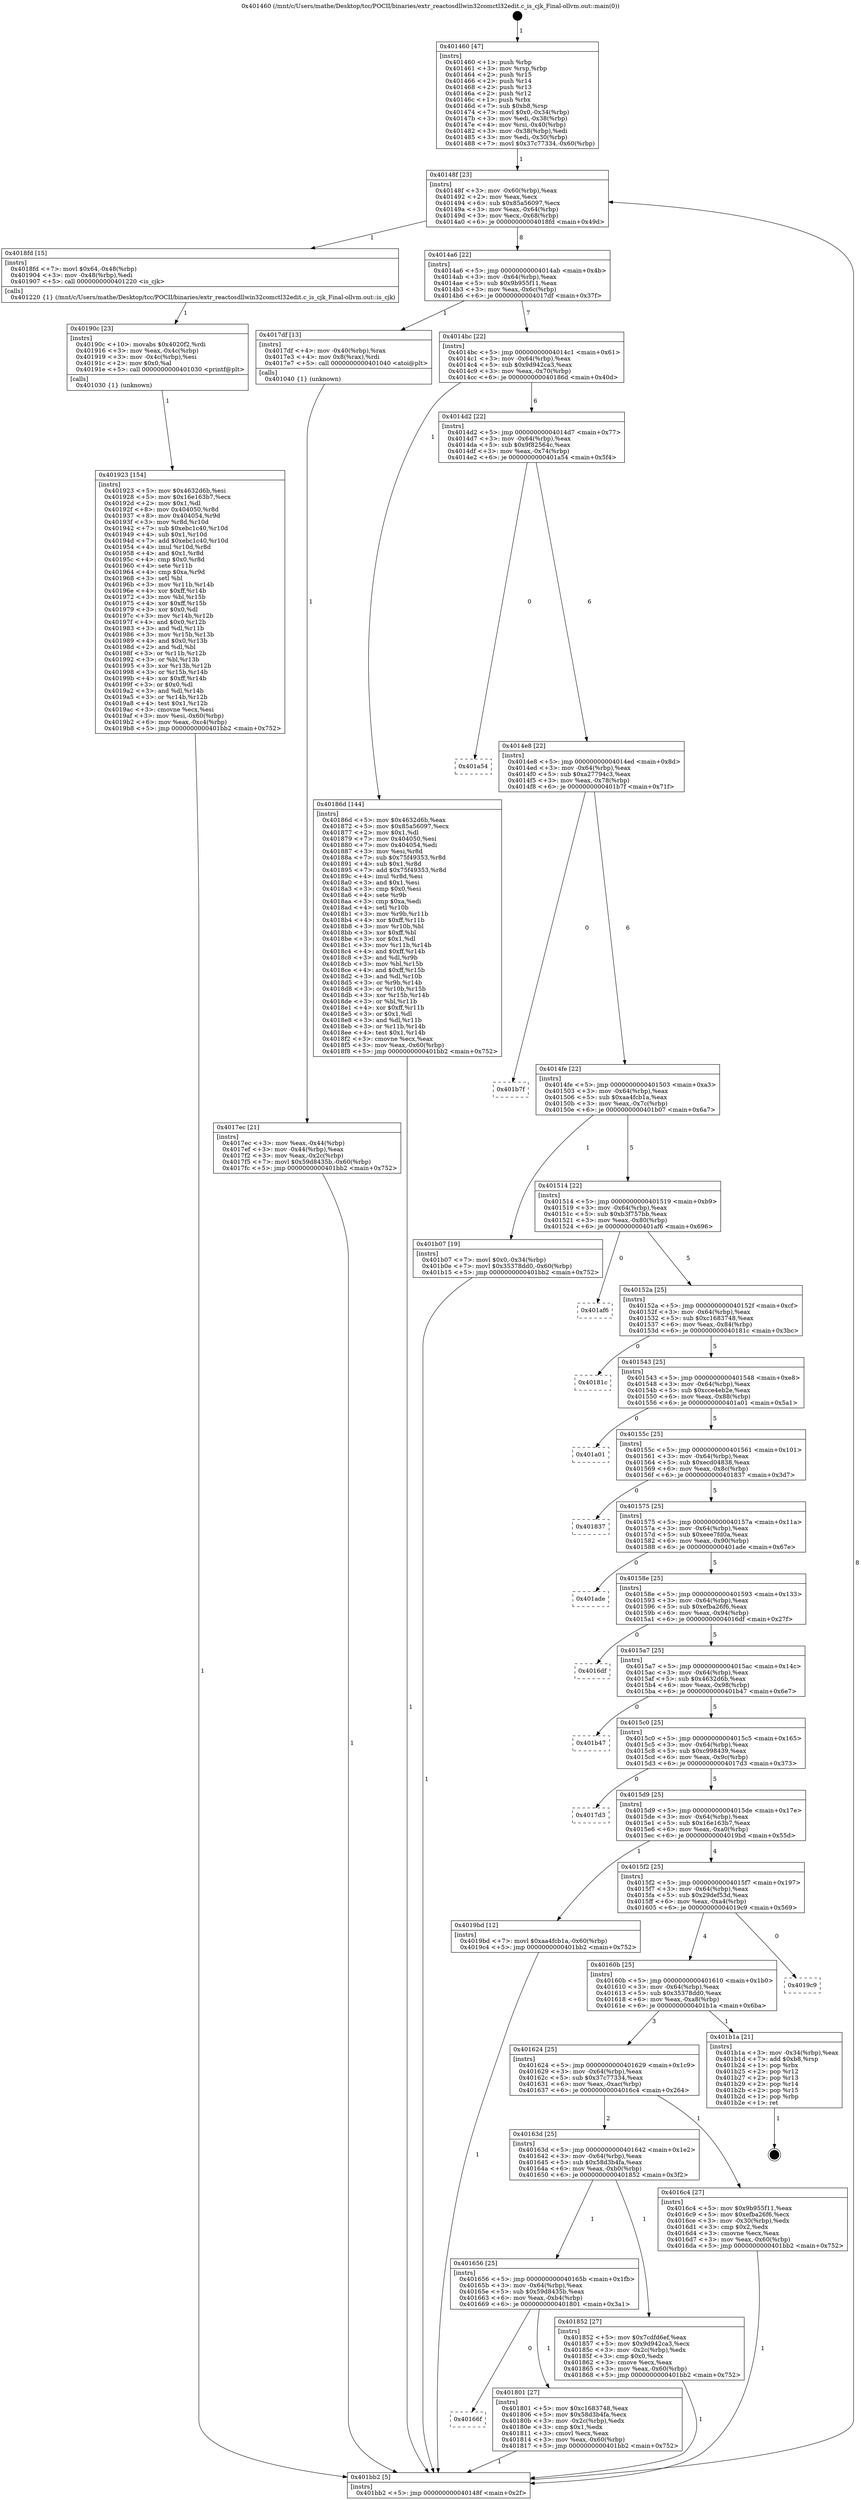 digraph "0x401460" {
  label = "0x401460 (/mnt/c/Users/mathe/Desktop/tcc/POCII/binaries/extr_reactosdllwin32comctl32edit.c_is_cjk_Final-ollvm.out::main(0))"
  labelloc = "t"
  node[shape=record]

  Entry [label="",width=0.3,height=0.3,shape=circle,fillcolor=black,style=filled]
  "0x40148f" [label="{
     0x40148f [23]\l
     | [instrs]\l
     &nbsp;&nbsp;0x40148f \<+3\>: mov -0x60(%rbp),%eax\l
     &nbsp;&nbsp;0x401492 \<+2\>: mov %eax,%ecx\l
     &nbsp;&nbsp;0x401494 \<+6\>: sub $0x85a56097,%ecx\l
     &nbsp;&nbsp;0x40149a \<+3\>: mov %eax,-0x64(%rbp)\l
     &nbsp;&nbsp;0x40149d \<+3\>: mov %ecx,-0x68(%rbp)\l
     &nbsp;&nbsp;0x4014a0 \<+6\>: je 00000000004018fd \<main+0x49d\>\l
  }"]
  "0x4018fd" [label="{
     0x4018fd [15]\l
     | [instrs]\l
     &nbsp;&nbsp;0x4018fd \<+7\>: movl $0x64,-0x48(%rbp)\l
     &nbsp;&nbsp;0x401904 \<+3\>: mov -0x48(%rbp),%edi\l
     &nbsp;&nbsp;0x401907 \<+5\>: call 0000000000401220 \<is_cjk\>\l
     | [calls]\l
     &nbsp;&nbsp;0x401220 \{1\} (/mnt/c/Users/mathe/Desktop/tcc/POCII/binaries/extr_reactosdllwin32comctl32edit.c_is_cjk_Final-ollvm.out::is_cjk)\l
  }"]
  "0x4014a6" [label="{
     0x4014a6 [22]\l
     | [instrs]\l
     &nbsp;&nbsp;0x4014a6 \<+5\>: jmp 00000000004014ab \<main+0x4b\>\l
     &nbsp;&nbsp;0x4014ab \<+3\>: mov -0x64(%rbp),%eax\l
     &nbsp;&nbsp;0x4014ae \<+5\>: sub $0x9b955f11,%eax\l
     &nbsp;&nbsp;0x4014b3 \<+3\>: mov %eax,-0x6c(%rbp)\l
     &nbsp;&nbsp;0x4014b6 \<+6\>: je 00000000004017df \<main+0x37f\>\l
  }"]
  Exit [label="",width=0.3,height=0.3,shape=circle,fillcolor=black,style=filled,peripheries=2]
  "0x4017df" [label="{
     0x4017df [13]\l
     | [instrs]\l
     &nbsp;&nbsp;0x4017df \<+4\>: mov -0x40(%rbp),%rax\l
     &nbsp;&nbsp;0x4017e3 \<+4\>: mov 0x8(%rax),%rdi\l
     &nbsp;&nbsp;0x4017e7 \<+5\>: call 0000000000401040 \<atoi@plt\>\l
     | [calls]\l
     &nbsp;&nbsp;0x401040 \{1\} (unknown)\l
  }"]
  "0x4014bc" [label="{
     0x4014bc [22]\l
     | [instrs]\l
     &nbsp;&nbsp;0x4014bc \<+5\>: jmp 00000000004014c1 \<main+0x61\>\l
     &nbsp;&nbsp;0x4014c1 \<+3\>: mov -0x64(%rbp),%eax\l
     &nbsp;&nbsp;0x4014c4 \<+5\>: sub $0x9d942ca3,%eax\l
     &nbsp;&nbsp;0x4014c9 \<+3\>: mov %eax,-0x70(%rbp)\l
     &nbsp;&nbsp;0x4014cc \<+6\>: je 000000000040186d \<main+0x40d\>\l
  }"]
  "0x401923" [label="{
     0x401923 [154]\l
     | [instrs]\l
     &nbsp;&nbsp;0x401923 \<+5\>: mov $0x4632d6b,%esi\l
     &nbsp;&nbsp;0x401928 \<+5\>: mov $0x16e163b7,%ecx\l
     &nbsp;&nbsp;0x40192d \<+2\>: mov $0x1,%dl\l
     &nbsp;&nbsp;0x40192f \<+8\>: mov 0x404050,%r8d\l
     &nbsp;&nbsp;0x401937 \<+8\>: mov 0x404054,%r9d\l
     &nbsp;&nbsp;0x40193f \<+3\>: mov %r8d,%r10d\l
     &nbsp;&nbsp;0x401942 \<+7\>: sub $0xebc1c40,%r10d\l
     &nbsp;&nbsp;0x401949 \<+4\>: sub $0x1,%r10d\l
     &nbsp;&nbsp;0x40194d \<+7\>: add $0xebc1c40,%r10d\l
     &nbsp;&nbsp;0x401954 \<+4\>: imul %r10d,%r8d\l
     &nbsp;&nbsp;0x401958 \<+4\>: and $0x1,%r8d\l
     &nbsp;&nbsp;0x40195c \<+4\>: cmp $0x0,%r8d\l
     &nbsp;&nbsp;0x401960 \<+4\>: sete %r11b\l
     &nbsp;&nbsp;0x401964 \<+4\>: cmp $0xa,%r9d\l
     &nbsp;&nbsp;0x401968 \<+3\>: setl %bl\l
     &nbsp;&nbsp;0x40196b \<+3\>: mov %r11b,%r14b\l
     &nbsp;&nbsp;0x40196e \<+4\>: xor $0xff,%r14b\l
     &nbsp;&nbsp;0x401972 \<+3\>: mov %bl,%r15b\l
     &nbsp;&nbsp;0x401975 \<+4\>: xor $0xff,%r15b\l
     &nbsp;&nbsp;0x401979 \<+3\>: xor $0x0,%dl\l
     &nbsp;&nbsp;0x40197c \<+3\>: mov %r14b,%r12b\l
     &nbsp;&nbsp;0x40197f \<+4\>: and $0x0,%r12b\l
     &nbsp;&nbsp;0x401983 \<+3\>: and %dl,%r11b\l
     &nbsp;&nbsp;0x401986 \<+3\>: mov %r15b,%r13b\l
     &nbsp;&nbsp;0x401989 \<+4\>: and $0x0,%r13b\l
     &nbsp;&nbsp;0x40198d \<+2\>: and %dl,%bl\l
     &nbsp;&nbsp;0x40198f \<+3\>: or %r11b,%r12b\l
     &nbsp;&nbsp;0x401992 \<+3\>: or %bl,%r13b\l
     &nbsp;&nbsp;0x401995 \<+3\>: xor %r13b,%r12b\l
     &nbsp;&nbsp;0x401998 \<+3\>: or %r15b,%r14b\l
     &nbsp;&nbsp;0x40199b \<+4\>: xor $0xff,%r14b\l
     &nbsp;&nbsp;0x40199f \<+3\>: or $0x0,%dl\l
     &nbsp;&nbsp;0x4019a2 \<+3\>: and %dl,%r14b\l
     &nbsp;&nbsp;0x4019a5 \<+3\>: or %r14b,%r12b\l
     &nbsp;&nbsp;0x4019a8 \<+4\>: test $0x1,%r12b\l
     &nbsp;&nbsp;0x4019ac \<+3\>: cmovne %ecx,%esi\l
     &nbsp;&nbsp;0x4019af \<+3\>: mov %esi,-0x60(%rbp)\l
     &nbsp;&nbsp;0x4019b2 \<+6\>: mov %eax,-0xc4(%rbp)\l
     &nbsp;&nbsp;0x4019b8 \<+5\>: jmp 0000000000401bb2 \<main+0x752\>\l
  }"]
  "0x40186d" [label="{
     0x40186d [144]\l
     | [instrs]\l
     &nbsp;&nbsp;0x40186d \<+5\>: mov $0x4632d6b,%eax\l
     &nbsp;&nbsp;0x401872 \<+5\>: mov $0x85a56097,%ecx\l
     &nbsp;&nbsp;0x401877 \<+2\>: mov $0x1,%dl\l
     &nbsp;&nbsp;0x401879 \<+7\>: mov 0x404050,%esi\l
     &nbsp;&nbsp;0x401880 \<+7\>: mov 0x404054,%edi\l
     &nbsp;&nbsp;0x401887 \<+3\>: mov %esi,%r8d\l
     &nbsp;&nbsp;0x40188a \<+7\>: sub $0x75f49353,%r8d\l
     &nbsp;&nbsp;0x401891 \<+4\>: sub $0x1,%r8d\l
     &nbsp;&nbsp;0x401895 \<+7\>: add $0x75f49353,%r8d\l
     &nbsp;&nbsp;0x40189c \<+4\>: imul %r8d,%esi\l
     &nbsp;&nbsp;0x4018a0 \<+3\>: and $0x1,%esi\l
     &nbsp;&nbsp;0x4018a3 \<+3\>: cmp $0x0,%esi\l
     &nbsp;&nbsp;0x4018a6 \<+4\>: sete %r9b\l
     &nbsp;&nbsp;0x4018aa \<+3\>: cmp $0xa,%edi\l
     &nbsp;&nbsp;0x4018ad \<+4\>: setl %r10b\l
     &nbsp;&nbsp;0x4018b1 \<+3\>: mov %r9b,%r11b\l
     &nbsp;&nbsp;0x4018b4 \<+4\>: xor $0xff,%r11b\l
     &nbsp;&nbsp;0x4018b8 \<+3\>: mov %r10b,%bl\l
     &nbsp;&nbsp;0x4018bb \<+3\>: xor $0xff,%bl\l
     &nbsp;&nbsp;0x4018be \<+3\>: xor $0x1,%dl\l
     &nbsp;&nbsp;0x4018c1 \<+3\>: mov %r11b,%r14b\l
     &nbsp;&nbsp;0x4018c4 \<+4\>: and $0xff,%r14b\l
     &nbsp;&nbsp;0x4018c8 \<+3\>: and %dl,%r9b\l
     &nbsp;&nbsp;0x4018cb \<+3\>: mov %bl,%r15b\l
     &nbsp;&nbsp;0x4018ce \<+4\>: and $0xff,%r15b\l
     &nbsp;&nbsp;0x4018d2 \<+3\>: and %dl,%r10b\l
     &nbsp;&nbsp;0x4018d5 \<+3\>: or %r9b,%r14b\l
     &nbsp;&nbsp;0x4018d8 \<+3\>: or %r10b,%r15b\l
     &nbsp;&nbsp;0x4018db \<+3\>: xor %r15b,%r14b\l
     &nbsp;&nbsp;0x4018de \<+3\>: or %bl,%r11b\l
     &nbsp;&nbsp;0x4018e1 \<+4\>: xor $0xff,%r11b\l
     &nbsp;&nbsp;0x4018e5 \<+3\>: or $0x1,%dl\l
     &nbsp;&nbsp;0x4018e8 \<+3\>: and %dl,%r11b\l
     &nbsp;&nbsp;0x4018eb \<+3\>: or %r11b,%r14b\l
     &nbsp;&nbsp;0x4018ee \<+4\>: test $0x1,%r14b\l
     &nbsp;&nbsp;0x4018f2 \<+3\>: cmovne %ecx,%eax\l
     &nbsp;&nbsp;0x4018f5 \<+3\>: mov %eax,-0x60(%rbp)\l
     &nbsp;&nbsp;0x4018f8 \<+5\>: jmp 0000000000401bb2 \<main+0x752\>\l
  }"]
  "0x4014d2" [label="{
     0x4014d2 [22]\l
     | [instrs]\l
     &nbsp;&nbsp;0x4014d2 \<+5\>: jmp 00000000004014d7 \<main+0x77\>\l
     &nbsp;&nbsp;0x4014d7 \<+3\>: mov -0x64(%rbp),%eax\l
     &nbsp;&nbsp;0x4014da \<+5\>: sub $0x9f82564c,%eax\l
     &nbsp;&nbsp;0x4014df \<+3\>: mov %eax,-0x74(%rbp)\l
     &nbsp;&nbsp;0x4014e2 \<+6\>: je 0000000000401a54 \<main+0x5f4\>\l
  }"]
  "0x40190c" [label="{
     0x40190c [23]\l
     | [instrs]\l
     &nbsp;&nbsp;0x40190c \<+10\>: movabs $0x4020f2,%rdi\l
     &nbsp;&nbsp;0x401916 \<+3\>: mov %eax,-0x4c(%rbp)\l
     &nbsp;&nbsp;0x401919 \<+3\>: mov -0x4c(%rbp),%esi\l
     &nbsp;&nbsp;0x40191c \<+2\>: mov $0x0,%al\l
     &nbsp;&nbsp;0x40191e \<+5\>: call 0000000000401030 \<printf@plt\>\l
     | [calls]\l
     &nbsp;&nbsp;0x401030 \{1\} (unknown)\l
  }"]
  "0x401a54" [label="{
     0x401a54\l
  }", style=dashed]
  "0x4014e8" [label="{
     0x4014e8 [22]\l
     | [instrs]\l
     &nbsp;&nbsp;0x4014e8 \<+5\>: jmp 00000000004014ed \<main+0x8d\>\l
     &nbsp;&nbsp;0x4014ed \<+3\>: mov -0x64(%rbp),%eax\l
     &nbsp;&nbsp;0x4014f0 \<+5\>: sub $0xa27794c3,%eax\l
     &nbsp;&nbsp;0x4014f5 \<+3\>: mov %eax,-0x78(%rbp)\l
     &nbsp;&nbsp;0x4014f8 \<+6\>: je 0000000000401b7f \<main+0x71f\>\l
  }"]
  "0x40166f" [label="{
     0x40166f\l
  }", style=dashed]
  "0x401b7f" [label="{
     0x401b7f\l
  }", style=dashed]
  "0x4014fe" [label="{
     0x4014fe [22]\l
     | [instrs]\l
     &nbsp;&nbsp;0x4014fe \<+5\>: jmp 0000000000401503 \<main+0xa3\>\l
     &nbsp;&nbsp;0x401503 \<+3\>: mov -0x64(%rbp),%eax\l
     &nbsp;&nbsp;0x401506 \<+5\>: sub $0xaa4fcb1a,%eax\l
     &nbsp;&nbsp;0x40150b \<+3\>: mov %eax,-0x7c(%rbp)\l
     &nbsp;&nbsp;0x40150e \<+6\>: je 0000000000401b07 \<main+0x6a7\>\l
  }"]
  "0x401801" [label="{
     0x401801 [27]\l
     | [instrs]\l
     &nbsp;&nbsp;0x401801 \<+5\>: mov $0xc1683748,%eax\l
     &nbsp;&nbsp;0x401806 \<+5\>: mov $0x58d3b4fa,%ecx\l
     &nbsp;&nbsp;0x40180b \<+3\>: mov -0x2c(%rbp),%edx\l
     &nbsp;&nbsp;0x40180e \<+3\>: cmp $0x1,%edx\l
     &nbsp;&nbsp;0x401811 \<+3\>: cmovl %ecx,%eax\l
     &nbsp;&nbsp;0x401814 \<+3\>: mov %eax,-0x60(%rbp)\l
     &nbsp;&nbsp;0x401817 \<+5\>: jmp 0000000000401bb2 \<main+0x752\>\l
  }"]
  "0x401b07" [label="{
     0x401b07 [19]\l
     | [instrs]\l
     &nbsp;&nbsp;0x401b07 \<+7\>: movl $0x0,-0x34(%rbp)\l
     &nbsp;&nbsp;0x401b0e \<+7\>: movl $0x35378dd0,-0x60(%rbp)\l
     &nbsp;&nbsp;0x401b15 \<+5\>: jmp 0000000000401bb2 \<main+0x752\>\l
  }"]
  "0x401514" [label="{
     0x401514 [22]\l
     | [instrs]\l
     &nbsp;&nbsp;0x401514 \<+5\>: jmp 0000000000401519 \<main+0xb9\>\l
     &nbsp;&nbsp;0x401519 \<+3\>: mov -0x64(%rbp),%eax\l
     &nbsp;&nbsp;0x40151c \<+5\>: sub $0xb3f757bb,%eax\l
     &nbsp;&nbsp;0x401521 \<+3\>: mov %eax,-0x80(%rbp)\l
     &nbsp;&nbsp;0x401524 \<+6\>: je 0000000000401af6 \<main+0x696\>\l
  }"]
  "0x401656" [label="{
     0x401656 [25]\l
     | [instrs]\l
     &nbsp;&nbsp;0x401656 \<+5\>: jmp 000000000040165b \<main+0x1fb\>\l
     &nbsp;&nbsp;0x40165b \<+3\>: mov -0x64(%rbp),%eax\l
     &nbsp;&nbsp;0x40165e \<+5\>: sub $0x59d8435b,%eax\l
     &nbsp;&nbsp;0x401663 \<+6\>: mov %eax,-0xb4(%rbp)\l
     &nbsp;&nbsp;0x401669 \<+6\>: je 0000000000401801 \<main+0x3a1\>\l
  }"]
  "0x401af6" [label="{
     0x401af6\l
  }", style=dashed]
  "0x40152a" [label="{
     0x40152a [25]\l
     | [instrs]\l
     &nbsp;&nbsp;0x40152a \<+5\>: jmp 000000000040152f \<main+0xcf\>\l
     &nbsp;&nbsp;0x40152f \<+3\>: mov -0x64(%rbp),%eax\l
     &nbsp;&nbsp;0x401532 \<+5\>: sub $0xc1683748,%eax\l
     &nbsp;&nbsp;0x401537 \<+6\>: mov %eax,-0x84(%rbp)\l
     &nbsp;&nbsp;0x40153d \<+6\>: je 000000000040181c \<main+0x3bc\>\l
  }"]
  "0x401852" [label="{
     0x401852 [27]\l
     | [instrs]\l
     &nbsp;&nbsp;0x401852 \<+5\>: mov $0x7cdfd6ef,%eax\l
     &nbsp;&nbsp;0x401857 \<+5\>: mov $0x9d942ca3,%ecx\l
     &nbsp;&nbsp;0x40185c \<+3\>: mov -0x2c(%rbp),%edx\l
     &nbsp;&nbsp;0x40185f \<+3\>: cmp $0x0,%edx\l
     &nbsp;&nbsp;0x401862 \<+3\>: cmove %ecx,%eax\l
     &nbsp;&nbsp;0x401865 \<+3\>: mov %eax,-0x60(%rbp)\l
     &nbsp;&nbsp;0x401868 \<+5\>: jmp 0000000000401bb2 \<main+0x752\>\l
  }"]
  "0x40181c" [label="{
     0x40181c\l
  }", style=dashed]
  "0x401543" [label="{
     0x401543 [25]\l
     | [instrs]\l
     &nbsp;&nbsp;0x401543 \<+5\>: jmp 0000000000401548 \<main+0xe8\>\l
     &nbsp;&nbsp;0x401548 \<+3\>: mov -0x64(%rbp),%eax\l
     &nbsp;&nbsp;0x40154b \<+5\>: sub $0xcce4eb2e,%eax\l
     &nbsp;&nbsp;0x401550 \<+6\>: mov %eax,-0x88(%rbp)\l
     &nbsp;&nbsp;0x401556 \<+6\>: je 0000000000401a01 \<main+0x5a1\>\l
  }"]
  "0x4017ec" [label="{
     0x4017ec [21]\l
     | [instrs]\l
     &nbsp;&nbsp;0x4017ec \<+3\>: mov %eax,-0x44(%rbp)\l
     &nbsp;&nbsp;0x4017ef \<+3\>: mov -0x44(%rbp),%eax\l
     &nbsp;&nbsp;0x4017f2 \<+3\>: mov %eax,-0x2c(%rbp)\l
     &nbsp;&nbsp;0x4017f5 \<+7\>: movl $0x59d8435b,-0x60(%rbp)\l
     &nbsp;&nbsp;0x4017fc \<+5\>: jmp 0000000000401bb2 \<main+0x752\>\l
  }"]
  "0x401a01" [label="{
     0x401a01\l
  }", style=dashed]
  "0x40155c" [label="{
     0x40155c [25]\l
     | [instrs]\l
     &nbsp;&nbsp;0x40155c \<+5\>: jmp 0000000000401561 \<main+0x101\>\l
     &nbsp;&nbsp;0x401561 \<+3\>: mov -0x64(%rbp),%eax\l
     &nbsp;&nbsp;0x401564 \<+5\>: sub $0xecd04838,%eax\l
     &nbsp;&nbsp;0x401569 \<+6\>: mov %eax,-0x8c(%rbp)\l
     &nbsp;&nbsp;0x40156f \<+6\>: je 0000000000401837 \<main+0x3d7\>\l
  }"]
  "0x401460" [label="{
     0x401460 [47]\l
     | [instrs]\l
     &nbsp;&nbsp;0x401460 \<+1\>: push %rbp\l
     &nbsp;&nbsp;0x401461 \<+3\>: mov %rsp,%rbp\l
     &nbsp;&nbsp;0x401464 \<+2\>: push %r15\l
     &nbsp;&nbsp;0x401466 \<+2\>: push %r14\l
     &nbsp;&nbsp;0x401468 \<+2\>: push %r13\l
     &nbsp;&nbsp;0x40146a \<+2\>: push %r12\l
     &nbsp;&nbsp;0x40146c \<+1\>: push %rbx\l
     &nbsp;&nbsp;0x40146d \<+7\>: sub $0xb8,%rsp\l
     &nbsp;&nbsp;0x401474 \<+7\>: movl $0x0,-0x34(%rbp)\l
     &nbsp;&nbsp;0x40147b \<+3\>: mov %edi,-0x38(%rbp)\l
     &nbsp;&nbsp;0x40147e \<+4\>: mov %rsi,-0x40(%rbp)\l
     &nbsp;&nbsp;0x401482 \<+3\>: mov -0x38(%rbp),%edi\l
     &nbsp;&nbsp;0x401485 \<+3\>: mov %edi,-0x30(%rbp)\l
     &nbsp;&nbsp;0x401488 \<+7\>: movl $0x37c77334,-0x60(%rbp)\l
  }"]
  "0x401837" [label="{
     0x401837\l
  }", style=dashed]
  "0x401575" [label="{
     0x401575 [25]\l
     | [instrs]\l
     &nbsp;&nbsp;0x401575 \<+5\>: jmp 000000000040157a \<main+0x11a\>\l
     &nbsp;&nbsp;0x40157a \<+3\>: mov -0x64(%rbp),%eax\l
     &nbsp;&nbsp;0x40157d \<+5\>: sub $0xeee7fd0a,%eax\l
     &nbsp;&nbsp;0x401582 \<+6\>: mov %eax,-0x90(%rbp)\l
     &nbsp;&nbsp;0x401588 \<+6\>: je 0000000000401ade \<main+0x67e\>\l
  }"]
  "0x401bb2" [label="{
     0x401bb2 [5]\l
     | [instrs]\l
     &nbsp;&nbsp;0x401bb2 \<+5\>: jmp 000000000040148f \<main+0x2f\>\l
  }"]
  "0x401ade" [label="{
     0x401ade\l
  }", style=dashed]
  "0x40158e" [label="{
     0x40158e [25]\l
     | [instrs]\l
     &nbsp;&nbsp;0x40158e \<+5\>: jmp 0000000000401593 \<main+0x133\>\l
     &nbsp;&nbsp;0x401593 \<+3\>: mov -0x64(%rbp),%eax\l
     &nbsp;&nbsp;0x401596 \<+5\>: sub $0xefba26f6,%eax\l
     &nbsp;&nbsp;0x40159b \<+6\>: mov %eax,-0x94(%rbp)\l
     &nbsp;&nbsp;0x4015a1 \<+6\>: je 00000000004016df \<main+0x27f\>\l
  }"]
  "0x40163d" [label="{
     0x40163d [25]\l
     | [instrs]\l
     &nbsp;&nbsp;0x40163d \<+5\>: jmp 0000000000401642 \<main+0x1e2\>\l
     &nbsp;&nbsp;0x401642 \<+3\>: mov -0x64(%rbp),%eax\l
     &nbsp;&nbsp;0x401645 \<+5\>: sub $0x58d3b4fa,%eax\l
     &nbsp;&nbsp;0x40164a \<+6\>: mov %eax,-0xb0(%rbp)\l
     &nbsp;&nbsp;0x401650 \<+6\>: je 0000000000401852 \<main+0x3f2\>\l
  }"]
  "0x4016df" [label="{
     0x4016df\l
  }", style=dashed]
  "0x4015a7" [label="{
     0x4015a7 [25]\l
     | [instrs]\l
     &nbsp;&nbsp;0x4015a7 \<+5\>: jmp 00000000004015ac \<main+0x14c\>\l
     &nbsp;&nbsp;0x4015ac \<+3\>: mov -0x64(%rbp),%eax\l
     &nbsp;&nbsp;0x4015af \<+5\>: sub $0x4632d6b,%eax\l
     &nbsp;&nbsp;0x4015b4 \<+6\>: mov %eax,-0x98(%rbp)\l
     &nbsp;&nbsp;0x4015ba \<+6\>: je 0000000000401b47 \<main+0x6e7\>\l
  }"]
  "0x4016c4" [label="{
     0x4016c4 [27]\l
     | [instrs]\l
     &nbsp;&nbsp;0x4016c4 \<+5\>: mov $0x9b955f11,%eax\l
     &nbsp;&nbsp;0x4016c9 \<+5\>: mov $0xefba26f6,%ecx\l
     &nbsp;&nbsp;0x4016ce \<+3\>: mov -0x30(%rbp),%edx\l
     &nbsp;&nbsp;0x4016d1 \<+3\>: cmp $0x2,%edx\l
     &nbsp;&nbsp;0x4016d4 \<+3\>: cmovne %ecx,%eax\l
     &nbsp;&nbsp;0x4016d7 \<+3\>: mov %eax,-0x60(%rbp)\l
     &nbsp;&nbsp;0x4016da \<+5\>: jmp 0000000000401bb2 \<main+0x752\>\l
  }"]
  "0x401b47" [label="{
     0x401b47\l
  }", style=dashed]
  "0x4015c0" [label="{
     0x4015c0 [25]\l
     | [instrs]\l
     &nbsp;&nbsp;0x4015c0 \<+5\>: jmp 00000000004015c5 \<main+0x165\>\l
     &nbsp;&nbsp;0x4015c5 \<+3\>: mov -0x64(%rbp),%eax\l
     &nbsp;&nbsp;0x4015c8 \<+5\>: sub $0xc998439,%eax\l
     &nbsp;&nbsp;0x4015cd \<+6\>: mov %eax,-0x9c(%rbp)\l
     &nbsp;&nbsp;0x4015d3 \<+6\>: je 00000000004017d3 \<main+0x373\>\l
  }"]
  "0x401624" [label="{
     0x401624 [25]\l
     | [instrs]\l
     &nbsp;&nbsp;0x401624 \<+5\>: jmp 0000000000401629 \<main+0x1c9\>\l
     &nbsp;&nbsp;0x401629 \<+3\>: mov -0x64(%rbp),%eax\l
     &nbsp;&nbsp;0x40162c \<+5\>: sub $0x37c77334,%eax\l
     &nbsp;&nbsp;0x401631 \<+6\>: mov %eax,-0xac(%rbp)\l
     &nbsp;&nbsp;0x401637 \<+6\>: je 00000000004016c4 \<main+0x264\>\l
  }"]
  "0x4017d3" [label="{
     0x4017d3\l
  }", style=dashed]
  "0x4015d9" [label="{
     0x4015d9 [25]\l
     | [instrs]\l
     &nbsp;&nbsp;0x4015d9 \<+5\>: jmp 00000000004015de \<main+0x17e\>\l
     &nbsp;&nbsp;0x4015de \<+3\>: mov -0x64(%rbp),%eax\l
     &nbsp;&nbsp;0x4015e1 \<+5\>: sub $0x16e163b7,%eax\l
     &nbsp;&nbsp;0x4015e6 \<+6\>: mov %eax,-0xa0(%rbp)\l
     &nbsp;&nbsp;0x4015ec \<+6\>: je 00000000004019bd \<main+0x55d\>\l
  }"]
  "0x401b1a" [label="{
     0x401b1a [21]\l
     | [instrs]\l
     &nbsp;&nbsp;0x401b1a \<+3\>: mov -0x34(%rbp),%eax\l
     &nbsp;&nbsp;0x401b1d \<+7\>: add $0xb8,%rsp\l
     &nbsp;&nbsp;0x401b24 \<+1\>: pop %rbx\l
     &nbsp;&nbsp;0x401b25 \<+2\>: pop %r12\l
     &nbsp;&nbsp;0x401b27 \<+2\>: pop %r13\l
     &nbsp;&nbsp;0x401b29 \<+2\>: pop %r14\l
     &nbsp;&nbsp;0x401b2b \<+2\>: pop %r15\l
     &nbsp;&nbsp;0x401b2d \<+1\>: pop %rbp\l
     &nbsp;&nbsp;0x401b2e \<+1\>: ret\l
  }"]
  "0x4019bd" [label="{
     0x4019bd [12]\l
     | [instrs]\l
     &nbsp;&nbsp;0x4019bd \<+7\>: movl $0xaa4fcb1a,-0x60(%rbp)\l
     &nbsp;&nbsp;0x4019c4 \<+5\>: jmp 0000000000401bb2 \<main+0x752\>\l
  }"]
  "0x4015f2" [label="{
     0x4015f2 [25]\l
     | [instrs]\l
     &nbsp;&nbsp;0x4015f2 \<+5\>: jmp 00000000004015f7 \<main+0x197\>\l
     &nbsp;&nbsp;0x4015f7 \<+3\>: mov -0x64(%rbp),%eax\l
     &nbsp;&nbsp;0x4015fa \<+5\>: sub $0x29def53d,%eax\l
     &nbsp;&nbsp;0x4015ff \<+6\>: mov %eax,-0xa4(%rbp)\l
     &nbsp;&nbsp;0x401605 \<+6\>: je 00000000004019c9 \<main+0x569\>\l
  }"]
  "0x40160b" [label="{
     0x40160b [25]\l
     | [instrs]\l
     &nbsp;&nbsp;0x40160b \<+5\>: jmp 0000000000401610 \<main+0x1b0\>\l
     &nbsp;&nbsp;0x401610 \<+3\>: mov -0x64(%rbp),%eax\l
     &nbsp;&nbsp;0x401613 \<+5\>: sub $0x35378dd0,%eax\l
     &nbsp;&nbsp;0x401618 \<+6\>: mov %eax,-0xa8(%rbp)\l
     &nbsp;&nbsp;0x40161e \<+6\>: je 0000000000401b1a \<main+0x6ba\>\l
  }"]
  "0x4019c9" [label="{
     0x4019c9\l
  }", style=dashed]
  Entry -> "0x401460" [label=" 1"]
  "0x40148f" -> "0x4018fd" [label=" 1"]
  "0x40148f" -> "0x4014a6" [label=" 8"]
  "0x401b1a" -> Exit [label=" 1"]
  "0x4014a6" -> "0x4017df" [label=" 1"]
  "0x4014a6" -> "0x4014bc" [label=" 7"]
  "0x401b07" -> "0x401bb2" [label=" 1"]
  "0x4014bc" -> "0x40186d" [label=" 1"]
  "0x4014bc" -> "0x4014d2" [label=" 6"]
  "0x4019bd" -> "0x401bb2" [label=" 1"]
  "0x4014d2" -> "0x401a54" [label=" 0"]
  "0x4014d2" -> "0x4014e8" [label=" 6"]
  "0x401923" -> "0x401bb2" [label=" 1"]
  "0x4014e8" -> "0x401b7f" [label=" 0"]
  "0x4014e8" -> "0x4014fe" [label=" 6"]
  "0x40190c" -> "0x401923" [label=" 1"]
  "0x4014fe" -> "0x401b07" [label=" 1"]
  "0x4014fe" -> "0x401514" [label=" 5"]
  "0x4018fd" -> "0x40190c" [label=" 1"]
  "0x401514" -> "0x401af6" [label=" 0"]
  "0x401514" -> "0x40152a" [label=" 5"]
  "0x401852" -> "0x401bb2" [label=" 1"]
  "0x40152a" -> "0x40181c" [label=" 0"]
  "0x40152a" -> "0x401543" [label=" 5"]
  "0x401801" -> "0x401bb2" [label=" 1"]
  "0x401543" -> "0x401a01" [label=" 0"]
  "0x401543" -> "0x40155c" [label=" 5"]
  "0x401656" -> "0x401801" [label=" 1"]
  "0x40155c" -> "0x401837" [label=" 0"]
  "0x40155c" -> "0x401575" [label=" 5"]
  "0x40186d" -> "0x401bb2" [label=" 1"]
  "0x401575" -> "0x401ade" [label=" 0"]
  "0x401575" -> "0x40158e" [label=" 5"]
  "0x40163d" -> "0x401656" [label=" 1"]
  "0x40158e" -> "0x4016df" [label=" 0"]
  "0x40158e" -> "0x4015a7" [label=" 5"]
  "0x40163d" -> "0x401852" [label=" 1"]
  "0x4015a7" -> "0x401b47" [label=" 0"]
  "0x4015a7" -> "0x4015c0" [label=" 5"]
  "0x401656" -> "0x40166f" [label=" 0"]
  "0x4015c0" -> "0x4017d3" [label=" 0"]
  "0x4015c0" -> "0x4015d9" [label=" 5"]
  "0x4017df" -> "0x4017ec" [label=" 1"]
  "0x4015d9" -> "0x4019bd" [label=" 1"]
  "0x4015d9" -> "0x4015f2" [label=" 4"]
  "0x401bb2" -> "0x40148f" [label=" 8"]
  "0x4015f2" -> "0x4019c9" [label=" 0"]
  "0x4015f2" -> "0x40160b" [label=" 4"]
  "0x401460" -> "0x40148f" [label=" 1"]
  "0x40160b" -> "0x401b1a" [label=" 1"]
  "0x40160b" -> "0x401624" [label=" 3"]
  "0x4017ec" -> "0x401bb2" [label=" 1"]
  "0x401624" -> "0x4016c4" [label=" 1"]
  "0x401624" -> "0x40163d" [label=" 2"]
  "0x4016c4" -> "0x401bb2" [label=" 1"]
}
